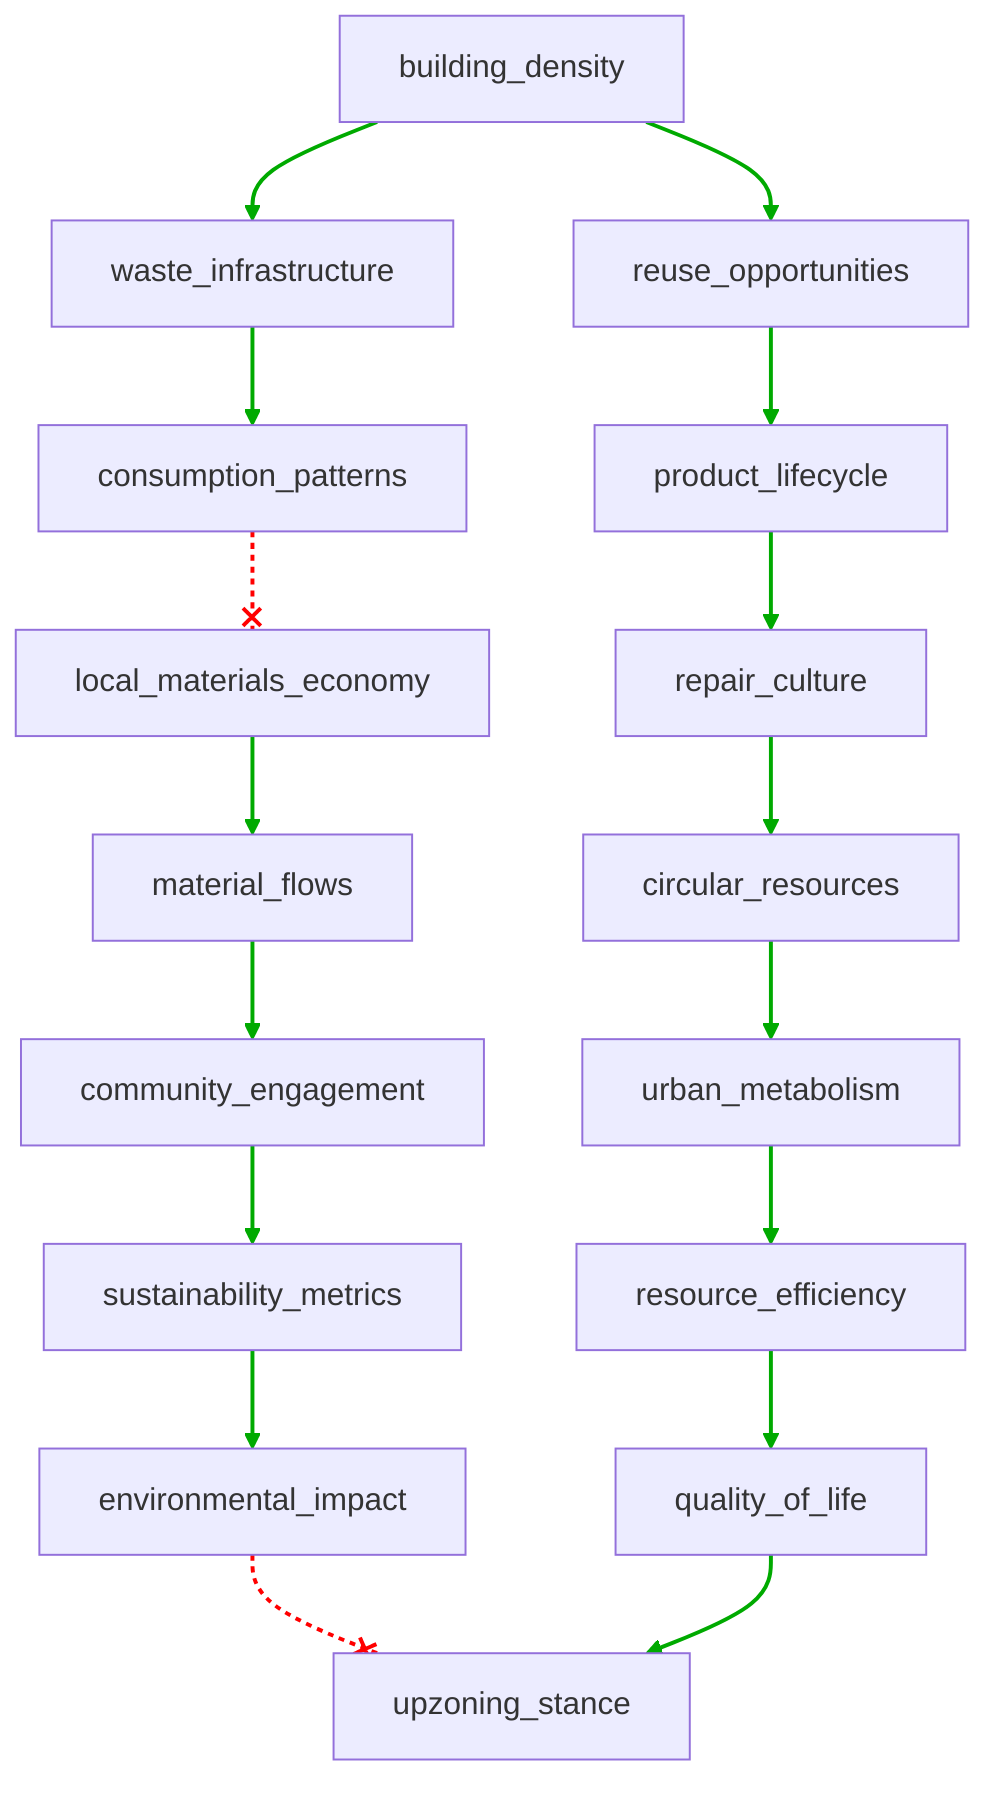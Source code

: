 flowchart TD
n1[building_density]
n2[waste_infrastructure]
n3[reuse_opportunities]
n4[consumption_patterns]
n5[product_lifecycle]
n6[local_materials_economy]
n7[repair_culture]
n8[material_flows]
n9[circular_resources]
n10[community_engagement]
n11[urban_metabolism]
n12[sustainability_metrics]
n13[resource_efficiency]
n14[environmental_impact]
n15[quality_of_life]
n16[upzoning_stance]
n1 --> n2
n1 --> n3
n2 --> n4
n3 --> n5
n4 --x n6
n5 --> n7
n6 --> n8
n7 --> n9
n8 --> n10
n9 --> n11
n10 --> n12
n11 --> n13
n12 --> n14
n13 --> n15
n14 --x n16
n15 --> n16
linkStyle 0 stroke:#00AA00,stroke-width:2px
linkStyle 1 stroke:#00AA00,stroke-width:2px
linkStyle 2 stroke:#00AA00,stroke-width:2px
linkStyle 3 stroke:#00AA00,stroke-width:2px
linkStyle 4 stroke:#FF0000,stroke-dasharray:3,stroke-width:2px
linkStyle 5 stroke:#00AA00,stroke-width:2px
linkStyle 6 stroke:#00AA00,stroke-width:2px
linkStyle 7 stroke:#00AA00,stroke-width:2px
linkStyle 8 stroke:#00AA00,stroke-width:2px
linkStyle 9 stroke:#00AA00,stroke-width:2px
linkStyle 10 stroke:#00AA00,stroke-width:2px
linkStyle 11 stroke:#00AA00,stroke-width:2px
linkStyle 12 stroke:#00AA00,stroke-width:2px
linkStyle 13 stroke:#00AA00,stroke-width:2px
linkStyle 14 stroke:#FF0000,stroke-dasharray:3,stroke-width:2px
linkStyle 15 stroke:#00AA00,stroke-width:2px